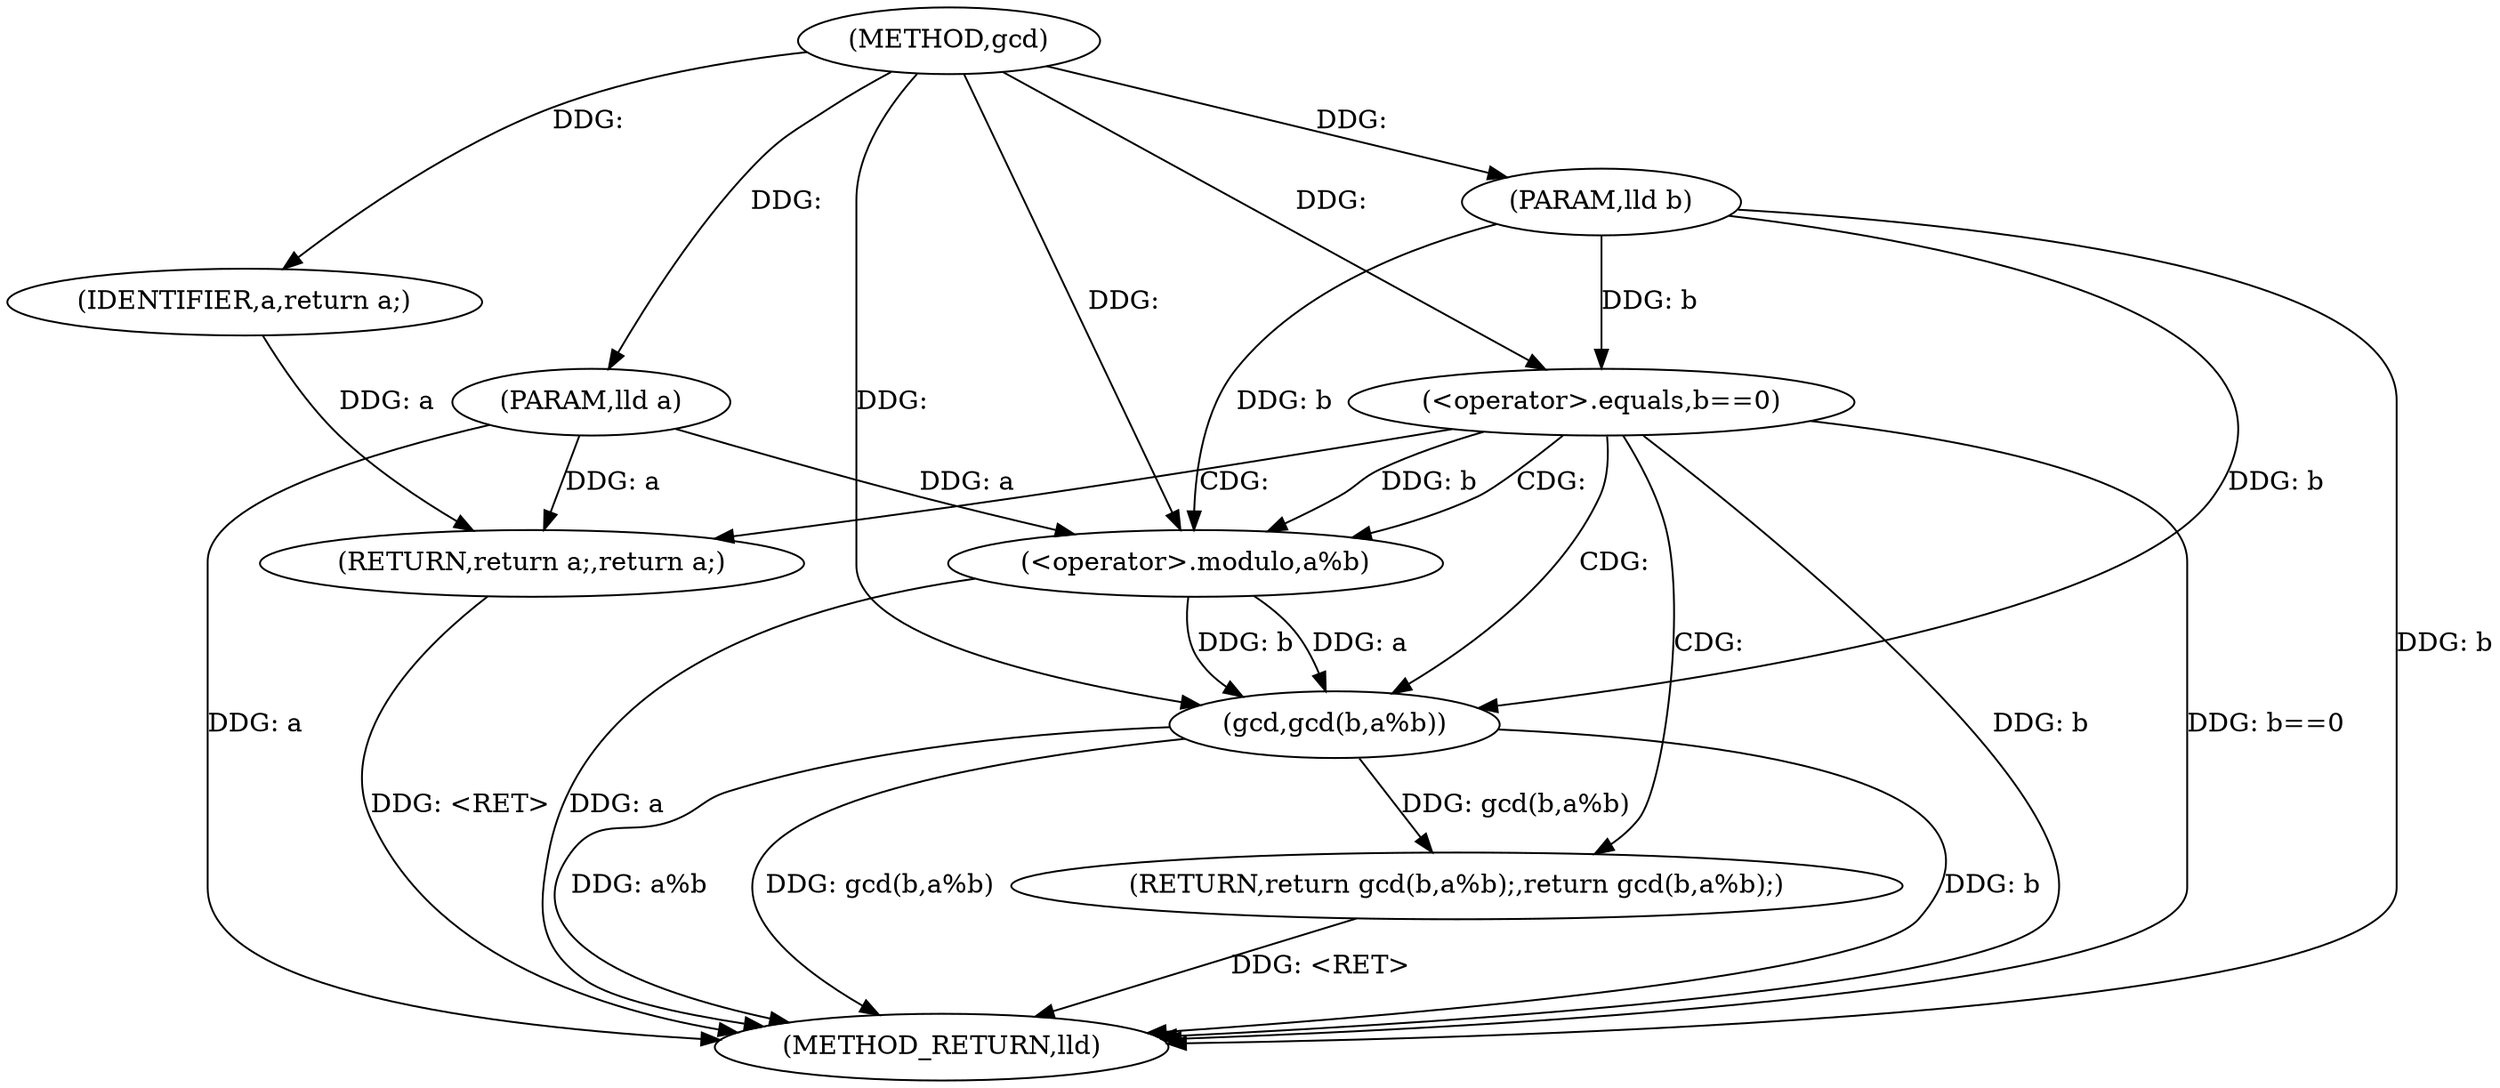 digraph "gcd" {  
"1000106" [label = "(METHOD,gcd)" ]
"1000122" [label = "(METHOD_RETURN,lld)" ]
"1000107" [label = "(PARAM,lld a)" ]
"1000108" [label = "(PARAM,lld b)" ]
"1000116" [label = "(RETURN,return gcd(b,a%b);,return gcd(b,a%b);)" ]
"1000111" [label = "(<operator>.equals,b==0)" ]
"1000114" [label = "(RETURN,return a;,return a;)" ]
"1000117" [label = "(gcd,gcd(b,a%b))" ]
"1000115" [label = "(IDENTIFIER,a,return a;)" ]
"1000119" [label = "(<operator>.modulo,a%b)" ]
  "1000116" -> "1000122"  [ label = "DDG: <RET>"] 
  "1000107" -> "1000122"  [ label = "DDG: a"] 
  "1000108" -> "1000122"  [ label = "DDG: b"] 
  "1000111" -> "1000122"  [ label = "DDG: b"] 
  "1000111" -> "1000122"  [ label = "DDG: b==0"] 
  "1000117" -> "1000122"  [ label = "DDG: b"] 
  "1000119" -> "1000122"  [ label = "DDG: a"] 
  "1000117" -> "1000122"  [ label = "DDG: a%b"] 
  "1000117" -> "1000122"  [ label = "DDG: gcd(b,a%b)"] 
  "1000114" -> "1000122"  [ label = "DDG: <RET>"] 
  "1000106" -> "1000107"  [ label = "DDG: "] 
  "1000106" -> "1000108"  [ label = "DDG: "] 
  "1000117" -> "1000116"  [ label = "DDG: gcd(b,a%b)"] 
  "1000115" -> "1000114"  [ label = "DDG: a"] 
  "1000107" -> "1000114"  [ label = "DDG: a"] 
  "1000108" -> "1000111"  [ label = "DDG: b"] 
  "1000106" -> "1000111"  [ label = "DDG: "] 
  "1000106" -> "1000115"  [ label = "DDG: "] 
  "1000119" -> "1000117"  [ label = "DDG: b"] 
  "1000108" -> "1000117"  [ label = "DDG: b"] 
  "1000106" -> "1000117"  [ label = "DDG: "] 
  "1000119" -> "1000117"  [ label = "DDG: a"] 
  "1000107" -> "1000119"  [ label = "DDG: a"] 
  "1000106" -> "1000119"  [ label = "DDG: "] 
  "1000111" -> "1000119"  [ label = "DDG: b"] 
  "1000108" -> "1000119"  [ label = "DDG: b"] 
  "1000111" -> "1000117"  [ label = "CDG: "] 
  "1000111" -> "1000116"  [ label = "CDG: "] 
  "1000111" -> "1000119"  [ label = "CDG: "] 
  "1000111" -> "1000114"  [ label = "CDG: "] 
}
